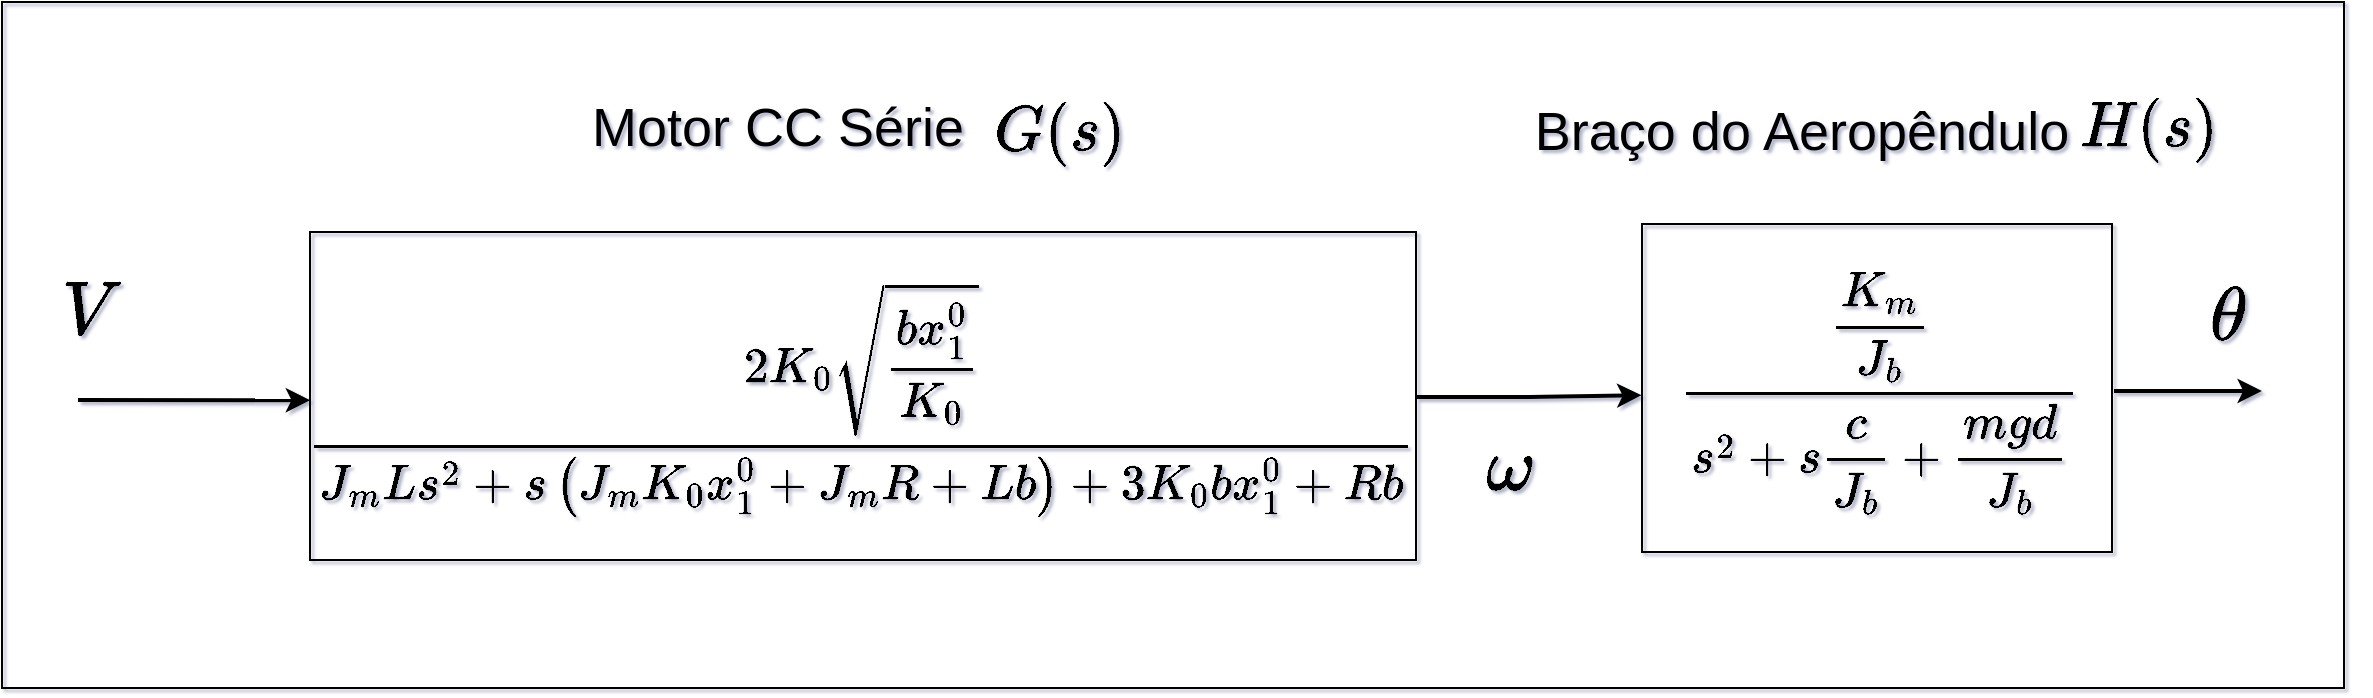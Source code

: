 <mxfile>
    <diagram id="BB-P8LQBv9p690ByxCHv" name="Página-1">
        <mxGraphModel dx="1510" dy="955" grid="1" gridSize="1" guides="0" tooltips="1" connect="1" arrows="1" fold="1" page="1" pageScale="1" pageWidth="1400" pageHeight="850" background="none" math="1" shadow="1">
            <root>
                <mxCell id="0"/>
                <mxCell id="1" parent="0"/>
                <mxCell id="0LmL37Ir94_41o80-0yw-11" value="\(V\)" style="text;html=1;align=center;verticalAlign=middle;resizable=0;points=[];autosize=1;strokeColor=none;fillColor=none;fontSize=32;shadow=0;" parent="1" vertex="1">
                    <mxGeometry x="94" y="387" width="79" height="51" as="geometry"/>
                </mxCell>
                <mxCell id="0LmL37Ir94_41o80-0yw-32" value="\(\theta\)" style="text;html=1;align=center;verticalAlign=middle;resizable=0;points=[];autosize=1;strokeColor=none;fillColor=none;fontSize=32;shadow=0;" parent="1" vertex="1">
                    <mxGeometry x="1133" y="390" width="138" height="51" as="geometry"/>
                </mxCell>
                <mxCell id="A-deuu8fjJRP9eRivGjl-18" value="" style="verticalLabelPosition=bottom;verticalAlign=top;html=1;shape=mxgraph.basic.rect;fillColor2=none;strokeWidth=1;size=20;indent=5;fillColor=none;gradientColor=#BFBFBF;gradientDirection=east;" parent="1" vertex="1">
                    <mxGeometry x="244" y="373" width="553" height="164" as="geometry"/>
                </mxCell>
                <mxCell id="A-deuu8fjJRP9eRivGjl-20" value="Motor CC Série" style="text;html=1;strokeColor=none;fillColor=none;align=center;verticalAlign=middle;whiteSpace=wrap;rounded=0;fontSize=27;" parent="1" vertex="1">
                    <mxGeometry x="314" y="300" width="328" height="42" as="geometry"/>
                </mxCell>
                <mxCell id="A-deuu8fjJRP9eRivGjl-32" style="edgeStyle=orthogonalEdgeStyle;rounded=0;orthogonalLoop=1;jettySize=auto;html=1;entryX=-0.001;entryY=0.522;entryDx=0;entryDy=0;entryPerimeter=0;strokeWidth=2;" parent="1" source="A-deuu8fjJRP9eRivGjl-22" target="A-deuu8fjJRP9eRivGjl-25" edge="1">
                    <mxGeometry relative="1" as="geometry"/>
                </mxCell>
                <mxCell id="A-deuu8fjJRP9eRivGjl-22" value="\(\dfrac{2 K_{0} \sqrt{\dfrac{b x^{0}_{1}}{K_{0}}}}{J_m L s^{2}&amp;nbsp;+ s \left(J_m K_{0} x^{0}_{1} + J_m R + L b\right)&lt;br&gt;&amp;nbsp;+ 3 K_{0} b x^{0}_{1} + R b}\)" style="text;html=1;strokeColor=none;fillColor=none;align=center;verticalAlign=middle;whiteSpace=wrap;rounded=0;fontSize=21;" parent="1" vertex="1">
                    <mxGeometry x="243" y="389" width="554" height="133" as="geometry"/>
                </mxCell>
                <mxCell id="A-deuu8fjJRP9eRivGjl-23" value="\(G(s)\)" style="text;html=1;align=center;verticalAlign=middle;resizable=0;points=[];autosize=1;strokeColor=none;fillColor=none;fontSize=27;shadow=0;" parent="1" vertex="1">
                    <mxGeometry x="566" y="300" width="104" height="45" as="geometry"/>
                </mxCell>
                <mxCell id="A-deuu8fjJRP9eRivGjl-25" value="" style="verticalLabelPosition=bottom;verticalAlign=top;html=1;shape=mxgraph.basic.rect;fillColor2=none;strokeWidth=1;size=20;indent=5;fillColor=none;gradientColor=#BFBFBF;gradientDirection=east;" parent="1" vertex="1">
                    <mxGeometry x="910" y="369" width="235" height="164" as="geometry"/>
                </mxCell>
                <mxCell id="A-deuu8fjJRP9eRivGjl-36" style="edgeStyle=orthogonalEdgeStyle;rounded=0;orthogonalLoop=1;jettySize=auto;html=1;strokeWidth=2;" parent="1" source="A-deuu8fjJRP9eRivGjl-26" edge="1">
                    <mxGeometry relative="1" as="geometry">
                        <mxPoint x="1220" y="452.5" as="targetPoint"/>
                    </mxGeometry>
                </mxCell>
                <mxCell id="A-deuu8fjJRP9eRivGjl-26" value="\(\dfrac{\dfrac{K_m}{J_b}}{s^2 + s\dfrac{c}{J_b} +\dfrac{mgd}{J_b}}\)" style="text;html=1;strokeColor=none;fillColor=none;align=center;verticalAlign=middle;whiteSpace=wrap;rounded=0;fontSize=21;" parent="1" vertex="1">
                    <mxGeometry x="912" y="386" width="234" height="133" as="geometry"/>
                </mxCell>
                <mxCell id="A-deuu8fjJRP9eRivGjl-27" value="Braço do Aeropêndulo" style="text;html=1;strokeColor=none;fillColor=none;align=center;verticalAlign=middle;whiteSpace=wrap;rounded=0;fontSize=27;" parent="1" vertex="1">
                    <mxGeometry x="767" y="285" width="446" height="76" as="geometry"/>
                </mxCell>
                <mxCell id="A-deuu8fjJRP9eRivGjl-28" value="\(H(s)\)" style="text;html=1;align=center;verticalAlign=middle;resizable=0;points=[];autosize=1;strokeColor=none;fillColor=none;fontSize=27;shadow=0;" parent="1" vertex="1">
                    <mxGeometry x="1111" y="298" width="103" height="45" as="geometry"/>
                </mxCell>
                <mxCell id="A-deuu8fjJRP9eRivGjl-30" value="\(\omega\)" style="text;html=1;align=center;verticalAlign=middle;resizable=0;points=[];autosize=1;strokeColor=none;fillColor=none;fontSize=32;shadow=0;" parent="1" vertex="1">
                    <mxGeometry x="760" y="465" width="165" height="51" as="geometry"/>
                </mxCell>
                <mxCell id="A-deuu8fjJRP9eRivGjl-37" value="" style="endArrow=classic;html=1;rounded=0;entryX=0.002;entryY=0.512;entryDx=0;entryDy=0;entryPerimeter=0;strokeWidth=2;" parent="1" target="A-deuu8fjJRP9eRivGjl-22" edge="1">
                    <mxGeometry width="50" height="50" relative="1" as="geometry">
                        <mxPoint x="128" y="457" as="sourcePoint"/>
                        <mxPoint x="175" y="447" as="targetPoint"/>
                    </mxGeometry>
                </mxCell>
                <mxCell id="A-deuu8fjJRP9eRivGjl-38" value="" style="rounded=0;whiteSpace=wrap;html=1;fillColor=none;" parent="1" vertex="1">
                    <mxGeometry x="90" y="258" width="1171" height="343" as="geometry"/>
                </mxCell>
            </root>
        </mxGraphModel>
    </diagram>
</mxfile>